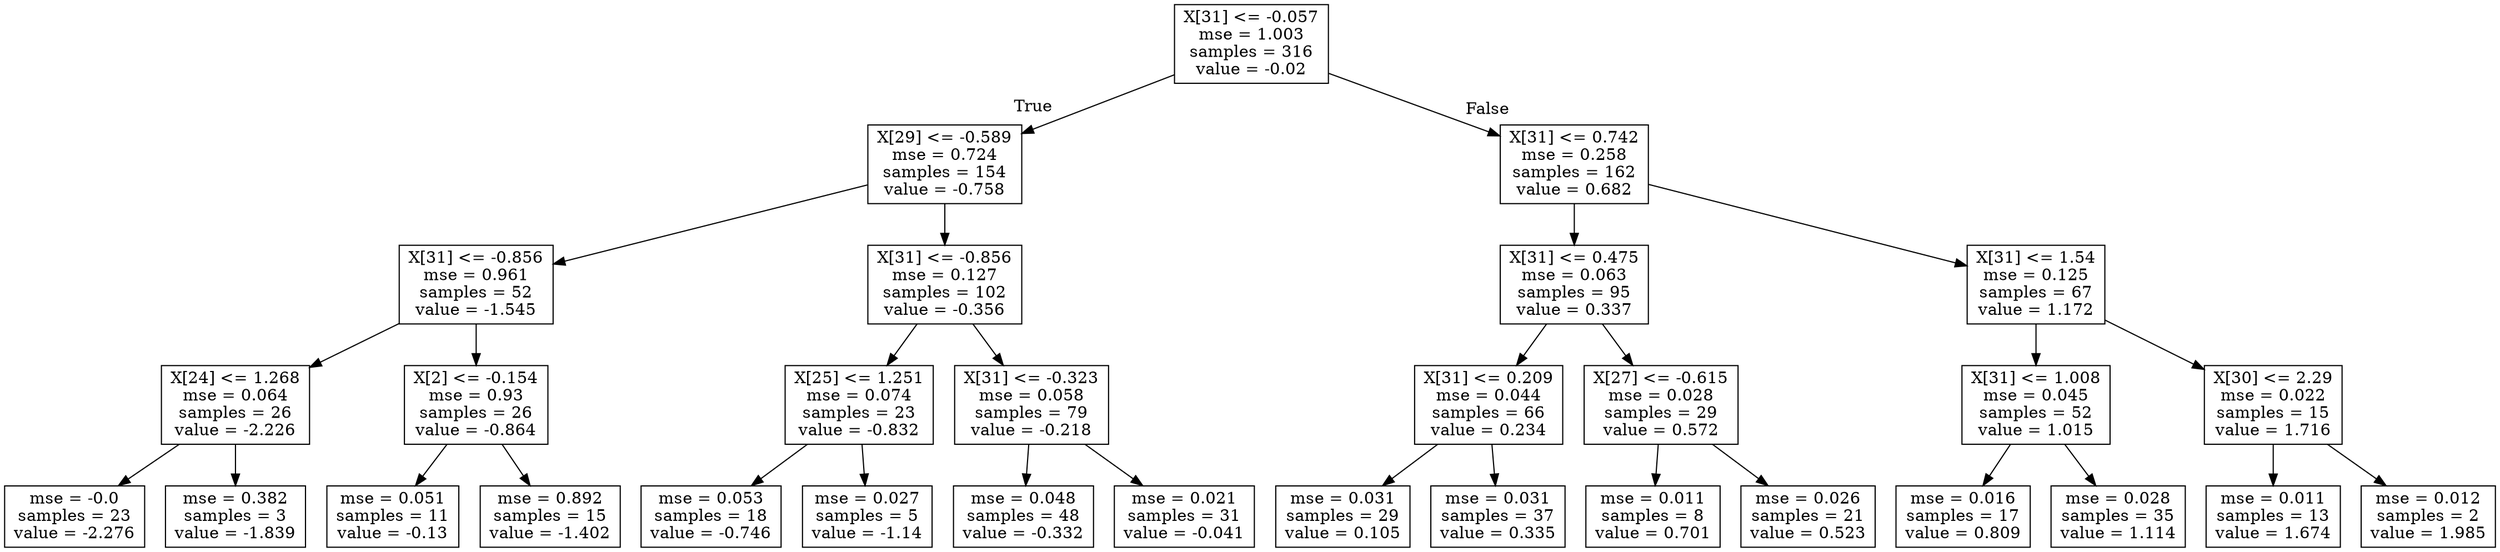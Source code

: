 digraph Tree {
node [shape=box] ;
0 [label="X[31] <= -0.057\nmse = 1.003\nsamples = 316\nvalue = -0.02"] ;
1 [label="X[29] <= -0.589\nmse = 0.724\nsamples = 154\nvalue = -0.758"] ;
0 -> 1 [labeldistance=2.5, labelangle=45, headlabel="True"] ;
2 [label="X[31] <= -0.856\nmse = 0.961\nsamples = 52\nvalue = -1.545"] ;
1 -> 2 ;
3 [label="X[24] <= 1.268\nmse = 0.064\nsamples = 26\nvalue = -2.226"] ;
2 -> 3 ;
4 [label="mse = -0.0\nsamples = 23\nvalue = -2.276"] ;
3 -> 4 ;
5 [label="mse = 0.382\nsamples = 3\nvalue = -1.839"] ;
3 -> 5 ;
6 [label="X[2] <= -0.154\nmse = 0.93\nsamples = 26\nvalue = -0.864"] ;
2 -> 6 ;
7 [label="mse = 0.051\nsamples = 11\nvalue = -0.13"] ;
6 -> 7 ;
8 [label="mse = 0.892\nsamples = 15\nvalue = -1.402"] ;
6 -> 8 ;
9 [label="X[31] <= -0.856\nmse = 0.127\nsamples = 102\nvalue = -0.356"] ;
1 -> 9 ;
10 [label="X[25] <= 1.251\nmse = 0.074\nsamples = 23\nvalue = -0.832"] ;
9 -> 10 ;
11 [label="mse = 0.053\nsamples = 18\nvalue = -0.746"] ;
10 -> 11 ;
12 [label="mse = 0.027\nsamples = 5\nvalue = -1.14"] ;
10 -> 12 ;
13 [label="X[31] <= -0.323\nmse = 0.058\nsamples = 79\nvalue = -0.218"] ;
9 -> 13 ;
14 [label="mse = 0.048\nsamples = 48\nvalue = -0.332"] ;
13 -> 14 ;
15 [label="mse = 0.021\nsamples = 31\nvalue = -0.041"] ;
13 -> 15 ;
16 [label="X[31] <= 0.742\nmse = 0.258\nsamples = 162\nvalue = 0.682"] ;
0 -> 16 [labeldistance=2.5, labelangle=-45, headlabel="False"] ;
17 [label="X[31] <= 0.475\nmse = 0.063\nsamples = 95\nvalue = 0.337"] ;
16 -> 17 ;
18 [label="X[31] <= 0.209\nmse = 0.044\nsamples = 66\nvalue = 0.234"] ;
17 -> 18 ;
19 [label="mse = 0.031\nsamples = 29\nvalue = 0.105"] ;
18 -> 19 ;
20 [label="mse = 0.031\nsamples = 37\nvalue = 0.335"] ;
18 -> 20 ;
21 [label="X[27] <= -0.615\nmse = 0.028\nsamples = 29\nvalue = 0.572"] ;
17 -> 21 ;
22 [label="mse = 0.011\nsamples = 8\nvalue = 0.701"] ;
21 -> 22 ;
23 [label="mse = 0.026\nsamples = 21\nvalue = 0.523"] ;
21 -> 23 ;
24 [label="X[31] <= 1.54\nmse = 0.125\nsamples = 67\nvalue = 1.172"] ;
16 -> 24 ;
25 [label="X[31] <= 1.008\nmse = 0.045\nsamples = 52\nvalue = 1.015"] ;
24 -> 25 ;
26 [label="mse = 0.016\nsamples = 17\nvalue = 0.809"] ;
25 -> 26 ;
27 [label="mse = 0.028\nsamples = 35\nvalue = 1.114"] ;
25 -> 27 ;
28 [label="X[30] <= 2.29\nmse = 0.022\nsamples = 15\nvalue = 1.716"] ;
24 -> 28 ;
29 [label="mse = 0.011\nsamples = 13\nvalue = 1.674"] ;
28 -> 29 ;
30 [label="mse = 0.012\nsamples = 2\nvalue = 1.985"] ;
28 -> 30 ;
}